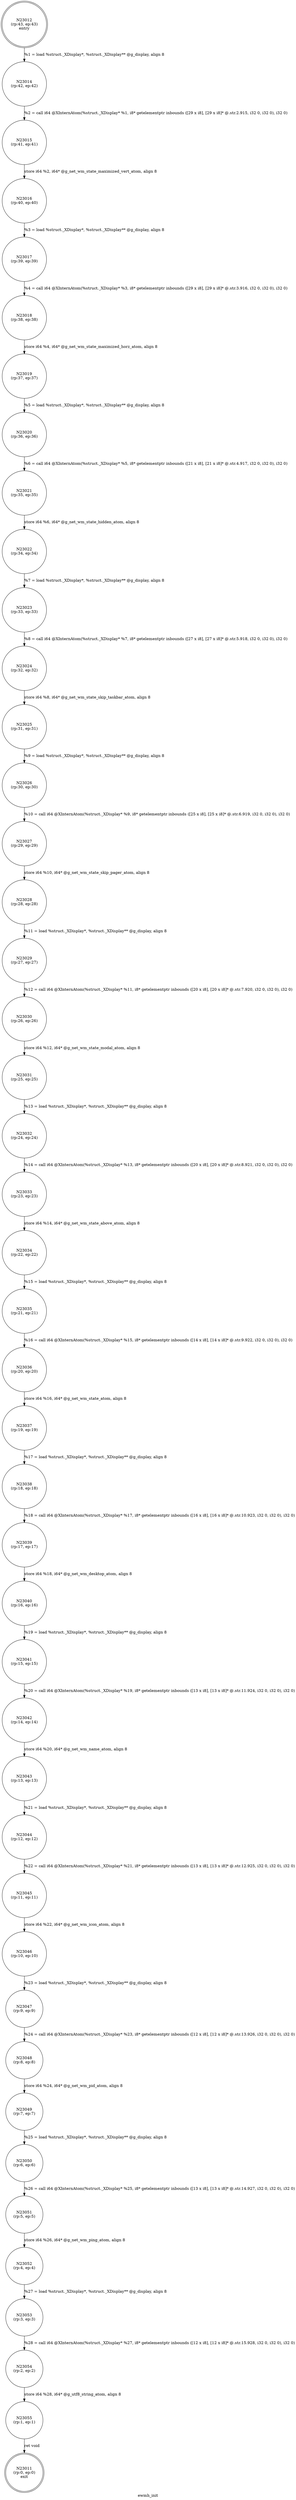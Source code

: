 digraph ewmh_init {
label="ewmh_init"
23011 [label="N23011\n(rp:0, ep:0)\nexit", shape="doublecircle"]
23012 [label="N23012\n(rp:43, ep:43)\nentry", shape="doublecircle"]
23012 -> 23014 [label="%1 = load %struct._XDisplay*, %struct._XDisplay** @g_display, align 8"]
23014 [label="N23014\n(rp:42, ep:42)", shape="circle"]
23014 -> 23015 [label="%2 = call i64 @XInternAtom(%struct._XDisplay* %1, i8* getelementptr inbounds ([29 x i8], [29 x i8]* @.str.2.915, i32 0, i32 0), i32 0)"]
23015 [label="N23015\n(rp:41, ep:41)", shape="circle"]
23015 -> 23016 [label="store i64 %2, i64* @g_net_wm_state_maximized_vert_atom, align 8"]
23016 [label="N23016\n(rp:40, ep:40)", shape="circle"]
23016 -> 23017 [label="%3 = load %struct._XDisplay*, %struct._XDisplay** @g_display, align 8"]
23017 [label="N23017\n(rp:39, ep:39)", shape="circle"]
23017 -> 23018 [label="%4 = call i64 @XInternAtom(%struct._XDisplay* %3, i8* getelementptr inbounds ([29 x i8], [29 x i8]* @.str.3.916, i32 0, i32 0), i32 0)"]
23018 [label="N23018\n(rp:38, ep:38)", shape="circle"]
23018 -> 23019 [label="store i64 %4, i64* @g_net_wm_state_maximized_horz_atom, align 8"]
23019 [label="N23019\n(rp:37, ep:37)", shape="circle"]
23019 -> 23020 [label="%5 = load %struct._XDisplay*, %struct._XDisplay** @g_display, align 8"]
23020 [label="N23020\n(rp:36, ep:36)", shape="circle"]
23020 -> 23021 [label="%6 = call i64 @XInternAtom(%struct._XDisplay* %5, i8* getelementptr inbounds ([21 x i8], [21 x i8]* @.str.4.917, i32 0, i32 0), i32 0)"]
23021 [label="N23021\n(rp:35, ep:35)", shape="circle"]
23021 -> 23022 [label="store i64 %6, i64* @g_net_wm_state_hidden_atom, align 8"]
23022 [label="N23022\n(rp:34, ep:34)", shape="circle"]
23022 -> 23023 [label="%7 = load %struct._XDisplay*, %struct._XDisplay** @g_display, align 8"]
23023 [label="N23023\n(rp:33, ep:33)", shape="circle"]
23023 -> 23024 [label="%8 = call i64 @XInternAtom(%struct._XDisplay* %7, i8* getelementptr inbounds ([27 x i8], [27 x i8]* @.str.5.918, i32 0, i32 0), i32 0)"]
23024 [label="N23024\n(rp:32, ep:32)", shape="circle"]
23024 -> 23025 [label="store i64 %8, i64* @g_net_wm_state_skip_taskbar_atom, align 8"]
23025 [label="N23025\n(rp:31, ep:31)", shape="circle"]
23025 -> 23026 [label="%9 = load %struct._XDisplay*, %struct._XDisplay** @g_display, align 8"]
23026 [label="N23026\n(rp:30, ep:30)", shape="circle"]
23026 -> 23027 [label="%10 = call i64 @XInternAtom(%struct._XDisplay* %9, i8* getelementptr inbounds ([25 x i8], [25 x i8]* @.str.6.919, i32 0, i32 0), i32 0)"]
23027 [label="N23027\n(rp:29, ep:29)", shape="circle"]
23027 -> 23028 [label="store i64 %10, i64* @g_net_wm_state_skip_pager_atom, align 8"]
23028 [label="N23028\n(rp:28, ep:28)", shape="circle"]
23028 -> 23029 [label="%11 = load %struct._XDisplay*, %struct._XDisplay** @g_display, align 8"]
23029 [label="N23029\n(rp:27, ep:27)", shape="circle"]
23029 -> 23030 [label="%12 = call i64 @XInternAtom(%struct._XDisplay* %11, i8* getelementptr inbounds ([20 x i8], [20 x i8]* @.str.7.920, i32 0, i32 0), i32 0)"]
23030 [label="N23030\n(rp:26, ep:26)", shape="circle"]
23030 -> 23031 [label="store i64 %12, i64* @g_net_wm_state_modal_atom, align 8"]
23031 [label="N23031\n(rp:25, ep:25)", shape="circle"]
23031 -> 23032 [label="%13 = load %struct._XDisplay*, %struct._XDisplay** @g_display, align 8"]
23032 [label="N23032\n(rp:24, ep:24)", shape="circle"]
23032 -> 23033 [label="%14 = call i64 @XInternAtom(%struct._XDisplay* %13, i8* getelementptr inbounds ([20 x i8], [20 x i8]* @.str.8.921, i32 0, i32 0), i32 0)"]
23033 [label="N23033\n(rp:23, ep:23)", shape="circle"]
23033 -> 23034 [label="store i64 %14, i64* @g_net_wm_state_above_atom, align 8"]
23034 [label="N23034\n(rp:22, ep:22)", shape="circle"]
23034 -> 23035 [label="%15 = load %struct._XDisplay*, %struct._XDisplay** @g_display, align 8"]
23035 [label="N23035\n(rp:21, ep:21)", shape="circle"]
23035 -> 23036 [label="%16 = call i64 @XInternAtom(%struct._XDisplay* %15, i8* getelementptr inbounds ([14 x i8], [14 x i8]* @.str.9.922, i32 0, i32 0), i32 0)"]
23036 [label="N23036\n(rp:20, ep:20)", shape="circle"]
23036 -> 23037 [label="store i64 %16, i64* @g_net_wm_state_atom, align 8"]
23037 [label="N23037\n(rp:19, ep:19)", shape="circle"]
23037 -> 23038 [label="%17 = load %struct._XDisplay*, %struct._XDisplay** @g_display, align 8"]
23038 [label="N23038\n(rp:18, ep:18)", shape="circle"]
23038 -> 23039 [label="%18 = call i64 @XInternAtom(%struct._XDisplay* %17, i8* getelementptr inbounds ([16 x i8], [16 x i8]* @.str.10.923, i32 0, i32 0), i32 0)"]
23039 [label="N23039\n(rp:17, ep:17)", shape="circle"]
23039 -> 23040 [label="store i64 %18, i64* @g_net_wm_desktop_atom, align 8"]
23040 [label="N23040\n(rp:16, ep:16)", shape="circle"]
23040 -> 23041 [label="%19 = load %struct._XDisplay*, %struct._XDisplay** @g_display, align 8"]
23041 [label="N23041\n(rp:15, ep:15)", shape="circle"]
23041 -> 23042 [label="%20 = call i64 @XInternAtom(%struct._XDisplay* %19, i8* getelementptr inbounds ([13 x i8], [13 x i8]* @.str.11.924, i32 0, i32 0), i32 0)"]
23042 [label="N23042\n(rp:14, ep:14)", shape="circle"]
23042 -> 23043 [label="store i64 %20, i64* @g_net_wm_name_atom, align 8"]
23043 [label="N23043\n(rp:13, ep:13)", shape="circle"]
23043 -> 23044 [label="%21 = load %struct._XDisplay*, %struct._XDisplay** @g_display, align 8"]
23044 [label="N23044\n(rp:12, ep:12)", shape="circle"]
23044 -> 23045 [label="%22 = call i64 @XInternAtom(%struct._XDisplay* %21, i8* getelementptr inbounds ([13 x i8], [13 x i8]* @.str.12.925, i32 0, i32 0), i32 0)"]
23045 [label="N23045\n(rp:11, ep:11)", shape="circle"]
23045 -> 23046 [label="store i64 %22, i64* @g_net_wm_icon_atom, align 8"]
23046 [label="N23046\n(rp:10, ep:10)", shape="circle"]
23046 -> 23047 [label="%23 = load %struct._XDisplay*, %struct._XDisplay** @g_display, align 8"]
23047 [label="N23047\n(rp:9, ep:9)", shape="circle"]
23047 -> 23048 [label="%24 = call i64 @XInternAtom(%struct._XDisplay* %23, i8* getelementptr inbounds ([12 x i8], [12 x i8]* @.str.13.926, i32 0, i32 0), i32 0)"]
23048 [label="N23048\n(rp:8, ep:8)", shape="circle"]
23048 -> 23049 [label="store i64 %24, i64* @g_net_wm_pid_atom, align 8"]
23049 [label="N23049\n(rp:7, ep:7)", shape="circle"]
23049 -> 23050 [label="%25 = load %struct._XDisplay*, %struct._XDisplay** @g_display, align 8"]
23050 [label="N23050\n(rp:6, ep:6)", shape="circle"]
23050 -> 23051 [label="%26 = call i64 @XInternAtom(%struct._XDisplay* %25, i8* getelementptr inbounds ([13 x i8], [13 x i8]* @.str.14.927, i32 0, i32 0), i32 0)"]
23051 [label="N23051\n(rp:5, ep:5)", shape="circle"]
23051 -> 23052 [label="store i64 %26, i64* @g_net_wm_ping_atom, align 8"]
23052 [label="N23052\n(rp:4, ep:4)", shape="circle"]
23052 -> 23053 [label="%27 = load %struct._XDisplay*, %struct._XDisplay** @g_display, align 8"]
23053 [label="N23053\n(rp:3, ep:3)", shape="circle"]
23053 -> 23054 [label="%28 = call i64 @XInternAtom(%struct._XDisplay* %27, i8* getelementptr inbounds ([12 x i8], [12 x i8]* @.str.15.928, i32 0, i32 0), i32 0)"]
23054 [label="N23054\n(rp:2, ep:2)", shape="circle"]
23054 -> 23055 [label="store i64 %28, i64* @g_utf8_string_atom, align 8"]
23055 [label="N23055\n(rp:1, ep:1)", shape="circle"]
23055 -> 23011 [label="ret void"]
}

